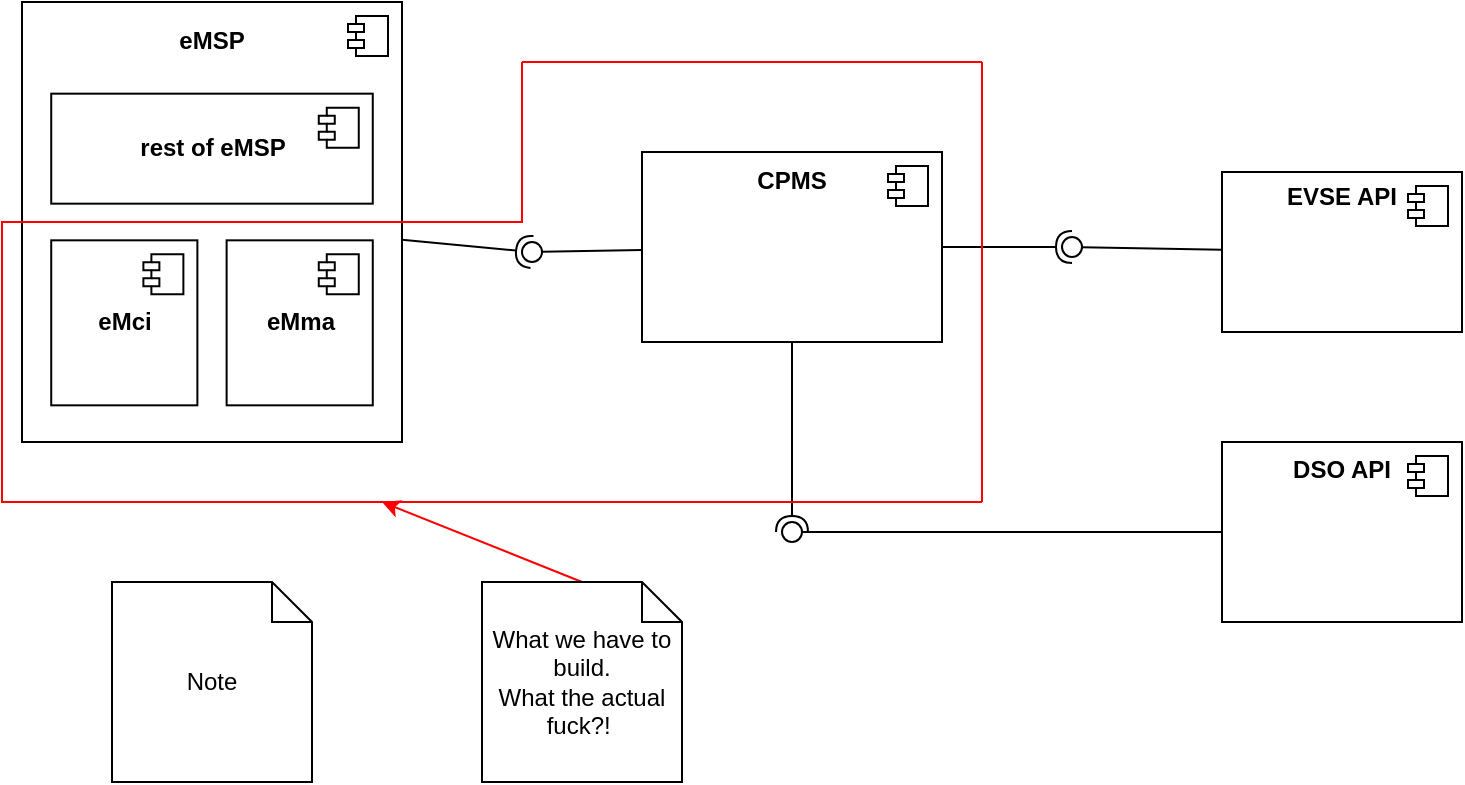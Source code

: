 <mxfile version="20.5.3" type="google"><diagram id="IU5KrQXfUsyVP36E_ubq" name="Page-1"><mxGraphModel grid="1" page="1" gridSize="10" guides="1" tooltips="1" connect="1" arrows="1" fold="1" pageScale="1" pageWidth="827" pageHeight="1169" math="0" shadow="0"><root><mxCell id="0"/><mxCell id="1" parent="0"/><mxCell id="XpLeJw8M_kN3xCduoXAw-15" value="" style="group" connectable="0" vertex="1" parent="1"><mxGeometry x="40" y="30" width="190" height="220" as="geometry"/></mxCell><mxCell id="XpLeJw8M_kN3xCduoXAw-2" value="" style="html=1;dropTarget=0;" vertex="1" parent="XpLeJw8M_kN3xCduoXAw-15"><mxGeometry width="190" height="220" as="geometry"/></mxCell><mxCell id="XpLeJw8M_kN3xCduoXAw-3" value="" style="shape=module;jettyWidth=8;jettyHeight=4;" vertex="1" parent="XpLeJw8M_kN3xCduoXAw-2"><mxGeometry x="1" width="20" height="20" relative="1" as="geometry"><mxPoint x="-27" y="7" as="offset"/></mxGeometry></mxCell><mxCell id="XpLeJw8M_kN3xCduoXAw-4" value="&lt;b&gt;eMci&lt;/b&gt;" style="html=1;dropTarget=0;" vertex="1" parent="XpLeJw8M_kN3xCduoXAw-15"><mxGeometry x="14.615" y="119.167" width="73.077" height="82.5" as="geometry"/></mxCell><mxCell id="XpLeJw8M_kN3xCduoXAw-5" value="" style="shape=module;jettyWidth=8;jettyHeight=4;" vertex="1" parent="XpLeJw8M_kN3xCduoXAw-4"><mxGeometry x="1" width="20" height="20" relative="1" as="geometry"><mxPoint x="-27" y="7" as="offset"/></mxGeometry></mxCell><mxCell id="XpLeJw8M_kN3xCduoXAw-6" value="eMSP" style="text;align=center;fontStyle=1;verticalAlign=middle;spacingLeft=3;spacingRight=3;strokeColor=none;rotatable=0;points=[[0,0.5],[1,0.5]];portConstraint=eastwest;" vertex="1" parent="XpLeJw8M_kN3xCduoXAw-15"><mxGeometry x="65.769" y="9.167" width="58.462" height="18.333" as="geometry"/></mxCell><mxCell id="XpLeJw8M_kN3xCduoXAw-10" value="&lt;b&gt;eMma&lt;/b&gt;" style="html=1;dropTarget=0;" vertex="1" parent="XpLeJw8M_kN3xCduoXAw-15"><mxGeometry x="102.308" y="119.167" width="73.077" height="82.5" as="geometry"/></mxCell><mxCell id="XpLeJw8M_kN3xCduoXAw-11" value="" style="shape=module;jettyWidth=8;jettyHeight=4;" vertex="1" parent="XpLeJw8M_kN3xCduoXAw-10"><mxGeometry x="1" width="20" height="20" relative="1" as="geometry"><mxPoint x="-27" y="7" as="offset"/></mxGeometry></mxCell><mxCell id="XpLeJw8M_kN3xCduoXAw-12" value="&lt;b&gt;rest of eMSP&lt;/b&gt;" style="html=1;dropTarget=0;" vertex="1" parent="XpLeJw8M_kN3xCduoXAw-15"><mxGeometry x="14.615" y="45.833" width="160.769" height="55" as="geometry"/></mxCell><mxCell id="XpLeJw8M_kN3xCduoXAw-13" value="" style="shape=module;jettyWidth=8;jettyHeight=4;" vertex="1" parent="XpLeJw8M_kN3xCduoXAw-12"><mxGeometry x="1" width="20" height="20" relative="1" as="geometry"><mxPoint x="-27" y="7" as="offset"/></mxGeometry></mxCell><mxCell id="XpLeJw8M_kN3xCduoXAw-22" value="" style="group" connectable="0" vertex="1" parent="1"><mxGeometry x="350" y="105" width="150" height="95" as="geometry"/></mxCell><mxCell id="XpLeJw8M_kN3xCduoXAw-19" value="" style="html=1;dropTarget=0;" vertex="1" parent="XpLeJw8M_kN3xCduoXAw-22"><mxGeometry width="150" height="95" as="geometry"/></mxCell><mxCell id="XpLeJw8M_kN3xCduoXAw-20" value="" style="shape=module;jettyWidth=8;jettyHeight=4;" vertex="1" parent="XpLeJw8M_kN3xCduoXAw-19"><mxGeometry x="1" width="20" height="20" relative="1" as="geometry"><mxPoint x="-27" y="7" as="offset"/></mxGeometry></mxCell><mxCell id="XpLeJw8M_kN3xCduoXAw-21" value="CPMS" style="text;align=center;fontStyle=1;verticalAlign=middle;spacingLeft=3;spacingRight=3;strokeColor=none;rotatable=0;points=[[0,0.5],[1,0.5]];portConstraint=eastwest;" vertex="1" parent="XpLeJw8M_kN3xCduoXAw-22"><mxGeometry x="41.667" width="66.667" height="27.444" as="geometry"/></mxCell><mxCell id="XpLeJw8M_kN3xCduoXAw-26" value="" style="rounded=0;orthogonalLoop=1;jettySize=auto;html=1;endArrow=none;endFill=0;sketch=0;sourcePerimeterSpacing=0;targetPerimeterSpacing=0;" edge="1" parent="1" source="XpLeJw8M_kN3xCduoXAw-19" target="XpLeJw8M_kN3xCduoXAw-28"><mxGeometry relative="1" as="geometry"><mxPoint x="420" y="115" as="sourcePoint"/></mxGeometry></mxCell><mxCell id="XpLeJw8M_kN3xCduoXAw-27" value="" style="rounded=0;orthogonalLoop=1;jettySize=auto;html=1;endArrow=halfCircle;endFill=0;entryX=0.5;entryY=0.5;endSize=6;strokeWidth=1;sketch=0;" edge="1" parent="1" source="XpLeJw8M_kN3xCduoXAw-2" target="XpLeJw8M_kN3xCduoXAw-28"><mxGeometry relative="1" as="geometry"><mxPoint x="460" y="115" as="sourcePoint"/></mxGeometry></mxCell><mxCell id="XpLeJw8M_kN3xCduoXAw-28" value="" style="ellipse;whiteSpace=wrap;html=1;align=center;aspect=fixed;resizable=0;points=[];outlineConnect=0;sketch=0;" vertex="1" parent="1"><mxGeometry x="290" y="150" width="10" height="10" as="geometry"/></mxCell><mxCell id="XpLeJw8M_kN3xCduoXAw-36" value="" style="group" connectable="0" vertex="1" parent="1"><mxGeometry x="640" y="250" width="120" height="90" as="geometry"/></mxCell><mxCell id="XpLeJw8M_kN3xCduoXAw-33" value="" style="html=1;dropTarget=0;" vertex="1" parent="XpLeJw8M_kN3xCduoXAw-36"><mxGeometry width="120" height="90" as="geometry"/></mxCell><mxCell id="XpLeJw8M_kN3xCduoXAw-34" value="" style="shape=module;jettyWidth=8;jettyHeight=4;" vertex="1" parent="XpLeJw8M_kN3xCduoXAw-33"><mxGeometry x="1" width="20" height="20" relative="1" as="geometry"><mxPoint x="-27" y="7" as="offset"/></mxGeometry></mxCell><mxCell id="XpLeJw8M_kN3xCduoXAw-35" value="DSO API" style="text;align=center;fontStyle=1;verticalAlign=middle;spacingLeft=3;spacingRight=3;strokeColor=none;rotatable=0;points=[[0,0.5],[1,0.5]];portConstraint=eastwest;" vertex="1" parent="XpLeJw8M_kN3xCduoXAw-36"><mxGeometry x="33.333" width="53.333" height="26" as="geometry"/></mxCell><mxCell id="XpLeJw8M_kN3xCduoXAw-37" value="" style="rounded=0;orthogonalLoop=1;jettySize=auto;html=1;endArrow=none;endFill=0;sketch=0;sourcePerimeterSpacing=0;targetPerimeterSpacing=0;" edge="1" parent="1" source="XpLeJw8M_kN3xCduoXAw-33" target="XpLeJw8M_kN3xCduoXAw-39"><mxGeometry relative="1" as="geometry"><mxPoint x="420" y="295" as="sourcePoint"/></mxGeometry></mxCell><mxCell id="XpLeJw8M_kN3xCduoXAw-38" value="" style="rounded=0;orthogonalLoop=1;jettySize=auto;html=1;endArrow=halfCircle;endFill=0;entryX=0.5;entryY=0.5;endSize=6;strokeWidth=1;sketch=0;" edge="1" parent="1" source="XpLeJw8M_kN3xCduoXAw-19" target="XpLeJw8M_kN3xCduoXAw-39"><mxGeometry relative="1" as="geometry"><mxPoint x="460" y="295" as="sourcePoint"/></mxGeometry></mxCell><mxCell id="XpLeJw8M_kN3xCduoXAw-39" value="" style="ellipse;whiteSpace=wrap;html=1;align=center;aspect=fixed;resizable=0;points=[];outlineConnect=0;sketch=0;" vertex="1" parent="1"><mxGeometry x="420" y="290" width="10" height="10" as="geometry"/></mxCell><mxCell id="XpLeJw8M_kN3xCduoXAw-43" value="" style="group" connectable="0" vertex="1" parent="1"><mxGeometry x="640" y="115" width="120" height="80" as="geometry"/></mxCell><mxCell id="XpLeJw8M_kN3xCduoXAw-44" value="" style="html=1;dropTarget=0;" vertex="1" parent="XpLeJw8M_kN3xCduoXAw-43"><mxGeometry width="120" height="80" as="geometry"/></mxCell><mxCell id="XpLeJw8M_kN3xCduoXAw-45" value="" style="shape=module;jettyWidth=8;jettyHeight=4;" vertex="1" parent="XpLeJw8M_kN3xCduoXAw-44"><mxGeometry x="1" width="20" height="20" relative="1" as="geometry"><mxPoint x="-27" y="7" as="offset"/></mxGeometry></mxCell><mxCell id="XpLeJw8M_kN3xCduoXAw-46" value="EVSE API" style="text;align=center;fontStyle=1;verticalAlign=middle;spacingLeft=3;spacingRight=3;strokeColor=none;rotatable=0;points=[[0,0.5],[1,0.5]];portConstraint=eastwest;" vertex="1" parent="XpLeJw8M_kN3xCduoXAw-43"><mxGeometry x="33.333" width="53.333" height="23.111" as="geometry"/></mxCell><mxCell id="XpLeJw8M_kN3xCduoXAw-47" value="" style="rounded=0;orthogonalLoop=1;jettySize=auto;html=1;endArrow=none;endFill=0;sketch=0;sourcePerimeterSpacing=0;targetPerimeterSpacing=0;" edge="1" parent="1" source="XpLeJw8M_kN3xCduoXAw-44" target="XpLeJw8M_kN3xCduoXAw-49"><mxGeometry relative="1" as="geometry"><mxPoint x="420" y="245" as="sourcePoint"/></mxGeometry></mxCell><mxCell id="XpLeJw8M_kN3xCduoXAw-48" value="" style="rounded=0;orthogonalLoop=1;jettySize=auto;html=1;endArrow=halfCircle;endFill=0;entryX=0.5;entryY=0.5;endSize=6;strokeWidth=1;sketch=0;" edge="1" parent="1" source="XpLeJw8M_kN3xCduoXAw-19" target="XpLeJw8M_kN3xCduoXAw-49"><mxGeometry relative="1" as="geometry"><mxPoint x="460" y="245" as="sourcePoint"/></mxGeometry></mxCell><mxCell id="XpLeJw8M_kN3xCduoXAw-49" value="" style="ellipse;whiteSpace=wrap;html=1;align=center;aspect=fixed;resizable=0;points=[];outlineConnect=0;sketch=0;" vertex="1" parent="1"><mxGeometry x="560" y="147.5" width="10" height="10" as="geometry"/></mxCell><mxCell id="XpLeJw8M_kN3xCduoXAw-54" value="" style="endArrow=none;html=1;rounded=0;strokeColor=#FF0000;" edge="1" parent="1"><mxGeometry width="50" height="50" relative="1" as="geometry"><mxPoint x="290" y="60" as="sourcePoint"/><mxPoint x="520" y="60" as="targetPoint"/></mxGeometry></mxCell><mxCell id="XpLeJw8M_kN3xCduoXAw-57" value="" style="group" connectable="0" vertex="1" parent="1"><mxGeometry x="30" y="60" width="490" height="220" as="geometry"/></mxCell><mxCell id="XpLeJw8M_kN3xCduoXAw-50" value="" style="shape=partialRectangle;whiteSpace=wrap;html=1;bottom=0;right=0;fillColor=none;strokeColor=#FF0000;" vertex="1" parent="XpLeJw8M_kN3xCduoXAw-57"><mxGeometry y="80" width="260" height="140" as="geometry"/></mxCell><mxCell id="XpLeJw8M_kN3xCduoXAw-52" value="" style="endArrow=none;html=1;rounded=0;strokeColor=#FF0000;" edge="1" parent="XpLeJw8M_kN3xCduoXAw-57"><mxGeometry width="50" height="50" relative="1" as="geometry"><mxPoint x="260" y="80" as="sourcePoint"/><mxPoint x="260" as="targetPoint"/></mxGeometry></mxCell><mxCell id="XpLeJw8M_kN3xCduoXAw-53" value="" style="endArrow=none;html=1;rounded=0;exitX=0;exitY=1;exitDx=0;exitDy=0;strokeColor=#FF0000;" edge="1" parent="XpLeJw8M_kN3xCduoXAw-57" source="XpLeJw8M_kN3xCduoXAw-50"><mxGeometry width="50" height="50" relative="1" as="geometry"><mxPoint x="120" y="160" as="sourcePoint"/><mxPoint x="490" y="220" as="targetPoint"/></mxGeometry></mxCell><mxCell id="XpLeJw8M_kN3xCduoXAw-55" value="" style="endArrow=none;html=1;rounded=0;strokeColor=#FF0000;" edge="1" parent="XpLeJw8M_kN3xCduoXAw-57"><mxGeometry width="50" height="50" relative="1" as="geometry"><mxPoint x="490" y="220" as="sourcePoint"/><mxPoint x="490" as="targetPoint"/></mxGeometry></mxCell><mxCell id="XpLeJw8M_kN3xCduoXAw-58" value="" style="endArrow=classic;html=1;rounded=0;strokeColor=#FF0000;exitX=0.5;exitY=0;exitDx=0;exitDy=0;exitPerimeter=0;" edge="1" parent="1" source="XpLeJw8M_kN3xCduoXAw-59"><mxGeometry width="50" height="50" relative="1" as="geometry"><mxPoint x="190" y="340" as="sourcePoint"/><mxPoint x="220" y="280" as="targetPoint"/></mxGeometry></mxCell><mxCell id="XpLeJw8M_kN3xCduoXAw-59" value="What we have to build.&lt;br&gt;What the actual fuck?!&amp;nbsp;" style="shape=note;size=20;whiteSpace=wrap;html=1;strokeColor=default;" vertex="1" parent="1"><mxGeometry x="270" y="320" width="100" height="100" as="geometry"/></mxCell><mxCell id="XpLeJw8M_kN3xCduoXAw-60" value="Note" style="shape=note;size=20;whiteSpace=wrap;html=1;strokeColor=default;" vertex="1" parent="1"><mxGeometry x="85" y="320" width="100" height="100" as="geometry"/></mxCell></root></mxGraphModel></diagram></mxfile>